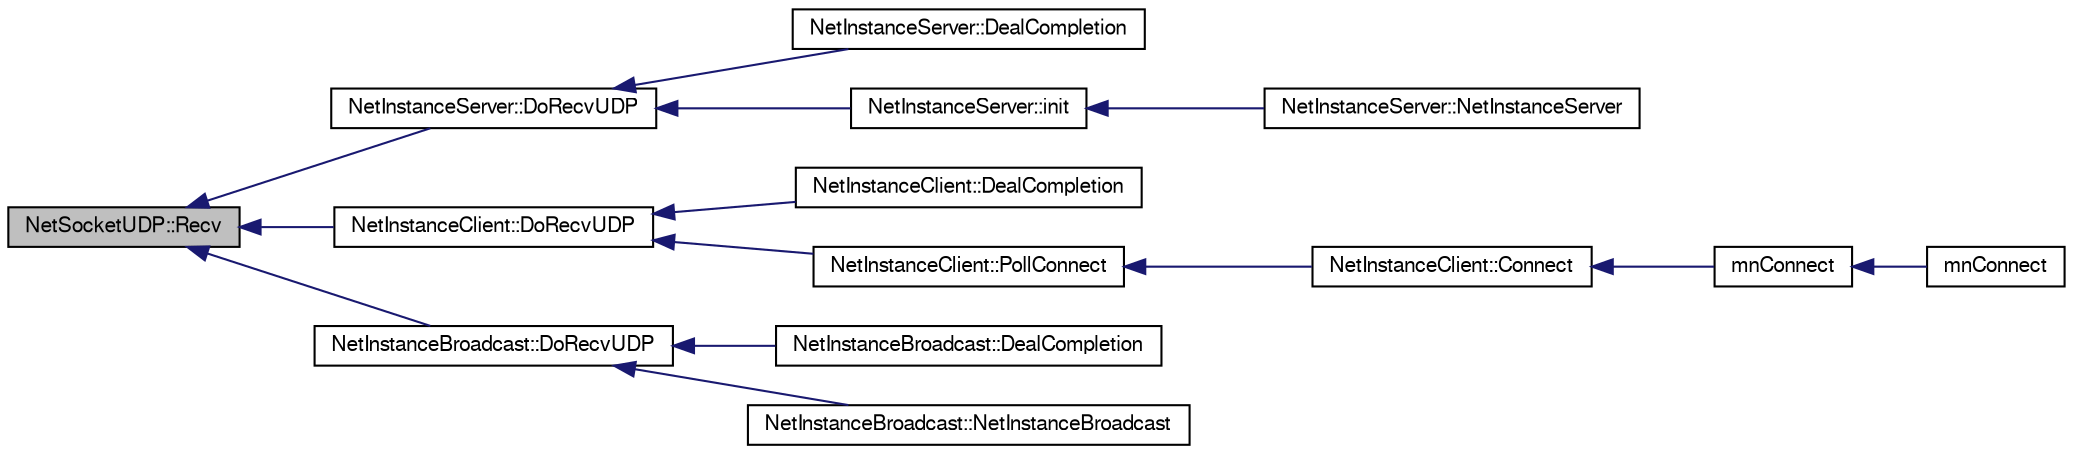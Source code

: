 digraph G
{
  edge [fontname="FreeSans",fontsize="10",labelfontname="FreeSans",labelfontsize="10"];
  node [fontname="FreeSans",fontsize="10",shape=record];
  rankdir=LR;
  Node1 [label="NetSocketUDP::Recv",height=0.2,width=0.4,color="black", fillcolor="grey75", style="filled" fontcolor="black"];
  Node1 -> Node2 [dir=back,color="midnightblue",fontsize="10",style="solid",fontname="FreeSans"];
  Node2 [label="NetInstanceServer::DoRecvUDP",height=0.2,width=0.4,color="black", fillcolor="white", style="filled",URL="$class_net_instance_server.html#a553906d3b1a9be2f4610c09154a08452"];
  Node2 -> Node3 [dir=back,color="midnightblue",fontsize="10",style="solid",fontname="FreeSans"];
  Node3 [label="NetInstanceServer::DealCompletion",height=0.2,width=0.4,color="black", fillcolor="white", style="filled",URL="$class_net_instance_server.html#ab4c3cb083bd951db393538c811d6e4bd"];
  Node2 -> Node4 [dir=back,color="midnightblue",fontsize="10",style="solid",fontname="FreeSans"];
  Node4 [label="NetInstanceServer::init",height=0.2,width=0.4,color="black", fillcolor="white", style="filled",URL="$class_net_instance_server.html#aec1cb62dd80e73771a00d0f7a0ad47ba"];
  Node4 -> Node5 [dir=back,color="midnightblue",fontsize="10",style="solid",fontname="FreeSans"];
  Node5 [label="NetInstanceServer::NetInstanceServer",height=0.2,width=0.4,color="black", fillcolor="white", style="filled",URL="$class_net_instance_server.html#afb65fda21c651d12b0027c0c7be3de6a"];
  Node1 -> Node6 [dir=back,color="midnightblue",fontsize="10",style="solid",fontname="FreeSans"];
  Node6 [label="NetInstanceClient::DoRecvUDP",height=0.2,width=0.4,color="black", fillcolor="white", style="filled",URL="$class_net_instance_client.html#abb7f3bdf61b0492b6c3db2bae0104a0f"];
  Node6 -> Node7 [dir=back,color="midnightblue",fontsize="10",style="solid",fontname="FreeSans"];
  Node7 [label="NetInstanceClient::DealCompletion",height=0.2,width=0.4,color="black", fillcolor="white", style="filled",URL="$class_net_instance_client.html#afd6827251b3afd659dd2a1e605dd4f5d"];
  Node6 -> Node8 [dir=back,color="midnightblue",fontsize="10",style="solid",fontname="FreeSans"];
  Node8 [label="NetInstanceClient::PollConnect",height=0.2,width=0.4,color="black", fillcolor="white", style="filled",URL="$class_net_instance_client.html#a9f96ef6d39ce2b6a23e3a1f7fa13599f"];
  Node8 -> Node9 [dir=back,color="midnightblue",fontsize="10",style="solid",fontname="FreeSans"];
  Node9 [label="NetInstanceClient::Connect",height=0.2,width=0.4,color="black", fillcolor="white", style="filled",URL="$class_net_instance_client.html#aa4d84041c68b70e4a32c37d31311ca96"];
  Node9 -> Node10 [dir=back,color="midnightblue",fontsize="10",style="solid",fontname="FreeSans"];
  Node10 [label="mnConnect",height=0.2,width=0.4,color="black", fillcolor="white", style="filled",URL="$group__proc_commands.html#ga6ffd3536c34f39d9cacd3eb06cf41d79"];
  Node10 -> Node11 [dir=back,color="midnightblue",fontsize="10",style="solid",fontname="FreeSans"];
  Node11 [label="mnConnect",height=0.2,width=0.4,color="black", fillcolor="white", style="filled",URL="$group__proc_commands.html#ga601b506b062a594ea02a44502a7b4d0f"];
  Node1 -> Node12 [dir=back,color="midnightblue",fontsize="10",style="solid",fontname="FreeSans"];
  Node12 [label="NetInstanceBroadcast::DoRecvUDP",height=0.2,width=0.4,color="black", fillcolor="white", style="filled",URL="$class_net_instance_broadcast.html#a527e4b96e4e34bec0c0109617c485996"];
  Node12 -> Node13 [dir=back,color="midnightblue",fontsize="10",style="solid",fontname="FreeSans"];
  Node13 [label="NetInstanceBroadcast::DealCompletion",height=0.2,width=0.4,color="black", fillcolor="white", style="filled",URL="$class_net_instance_broadcast.html#a27bf7fcef7ab255f6ba0ba5b0e680a3b"];
  Node12 -> Node14 [dir=back,color="midnightblue",fontsize="10",style="solid",fontname="FreeSans"];
  Node14 [label="NetInstanceBroadcast::NetInstanceBroadcast",height=0.2,width=0.4,color="black", fillcolor="white", style="filled",URL="$class_net_instance_broadcast.html#ac124da5806dc4f596887faf39bcf6a0c"];
}

